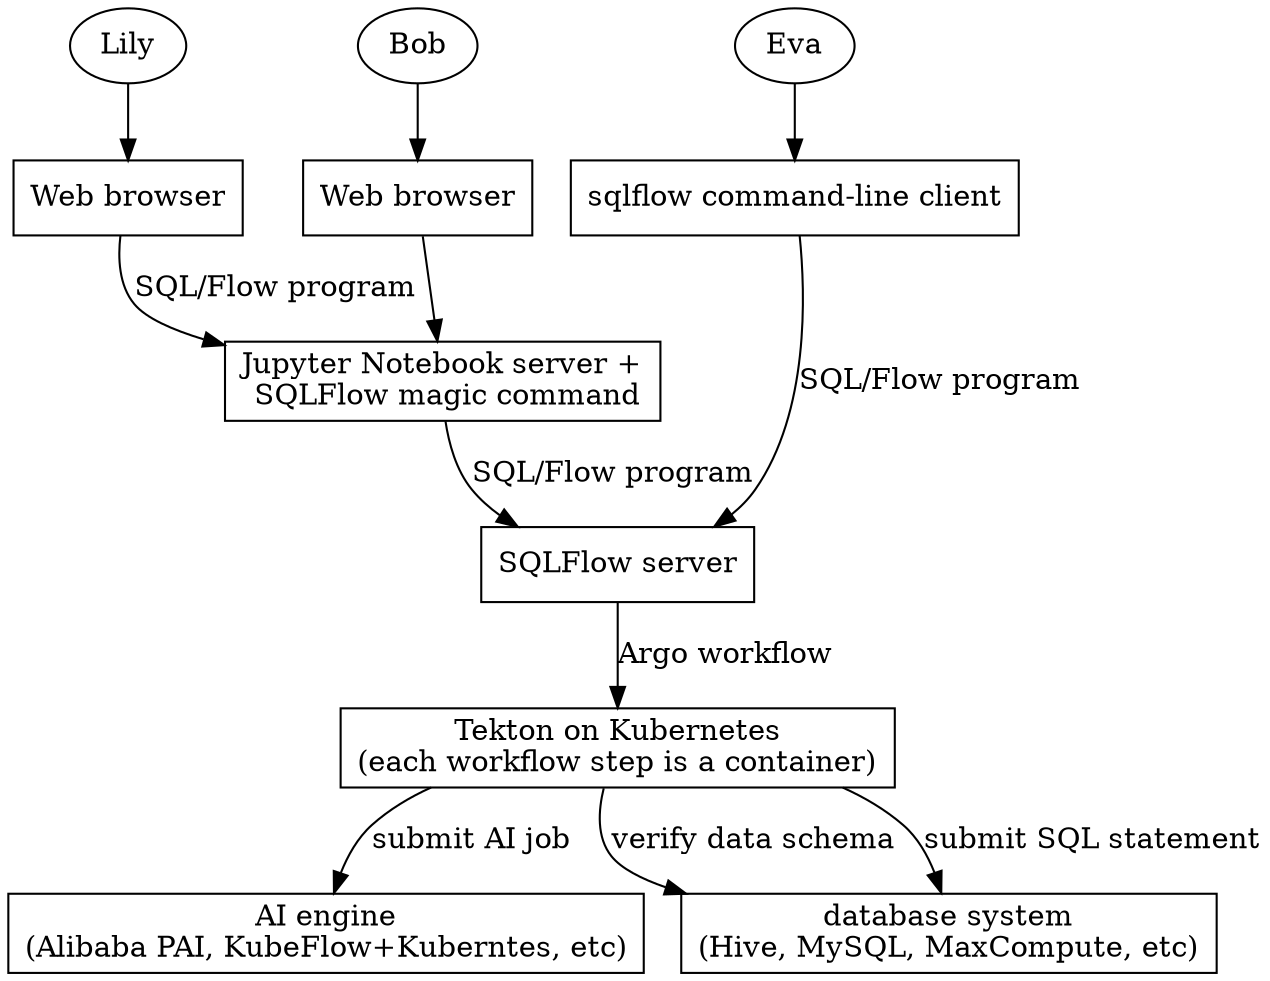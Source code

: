 digraph G {
        node [shape=box];

        User1 [shape=oval, label="Lily"];
        User2 [shape=oval, label="Bob"];
        User3 [shape=oval, label="Eva"];

        {rank = same; User1; User2; User3}

        Browser1 [label="Web browser"];
        Browser2 [label="Web browser"];

        {rank = same; Browser1, Browser2, Client}

        Jupyter [label="Jupyter Notebook server +\n SQLFlow magic command"];
        SQLFlow [label="SQLFlow server"];
        Argo [label="Tekton on Kubernetes\n(each workflow step is a container)"];
        AI [label="AI engine\n(Alibaba PAI, KubeFlow+Kuberntes, etc)"];
        DBMS [label="database system\n(Hive, MySQL, MaxCompute, etc)"];

        User1 -> Browser1;
        User2 -> Browser2;
        Browser1 -> Jupyter [label="SQL/Flow program"];
        Browser2 -> Jupyter;

        Jupyter -> SQLFlow [label="SQL/Flow program"];
        SQLFlow -> Argo [label="Argo workflow"];
        Argo -> DBMS [label="submit SQL statement"];
        Argo -> AI [label="submit AI job"];
        Argo -> DBMS [label="verify data schema"];

        Client [label="sqlflow command-line client"];

        User3 -> Client;
        Client -> SQLFlow [label="SQL/Flow program"];
}
